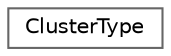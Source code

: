 digraph "Graphical Class Hierarchy"
{
 // LATEX_PDF_SIZE
  bgcolor="transparent";
  edge [fontname=Helvetica,fontsize=10,labelfontname=Helvetica,labelfontsize=10];
  node [fontname=Helvetica,fontsize=10,shape=box,height=0.2,width=0.4];
  rankdir="LR";
  Node0 [id="Node000000",label="ClusterType",height=0.2,width=0.4,color="grey40", fillcolor="white", style="filled",URL="$classClusterType.html",tooltip="Class for defining a cluster of atoms and site positions."];
}

